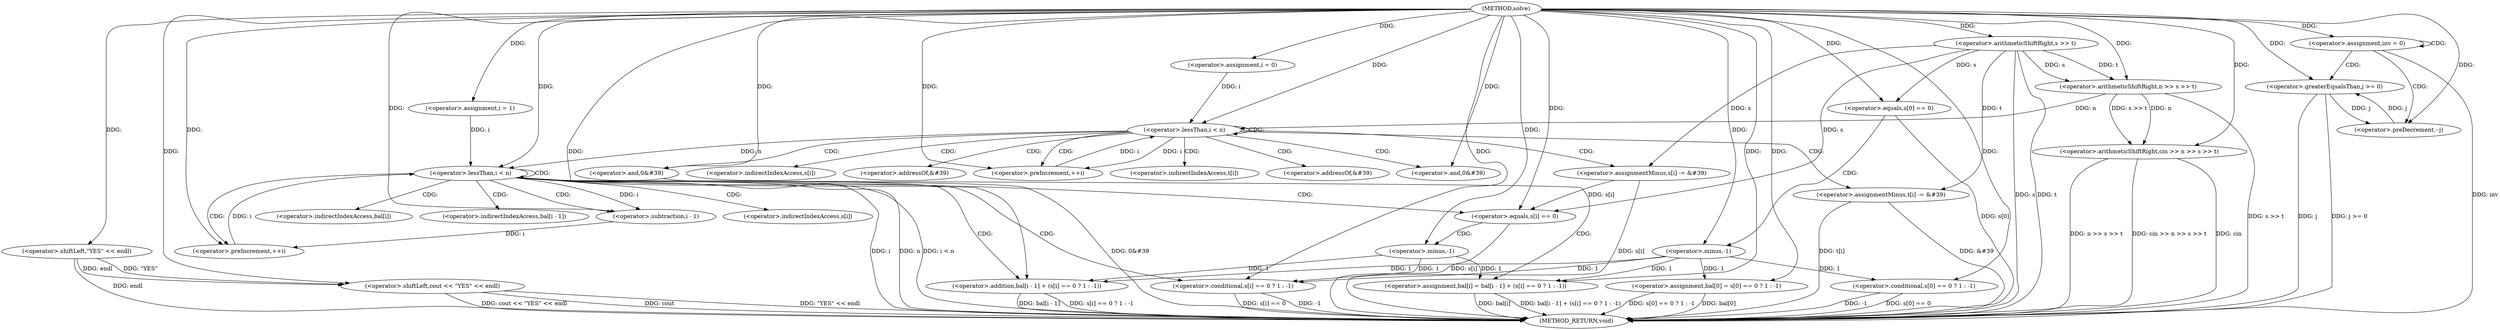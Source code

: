 digraph "solve" {  
"1000101" [label = "(METHOD,solve)" ]
"1000238" [label = "(METHOD_RETURN,void)" ]
"1000106" [label = "(<operator>.arithmeticShiftRight,cin >> n >> s >> t)" ]
"1000143" [label = "(<operator>.assignment,bal[0] = s[0] == 0 ? 1 : -1)" ]
"1000233" [label = "(<operator>.shiftLeft,cout << \"YES\" << endl)" ]
"1000115" [label = "(<operator>.assignment,i = 0)" ]
"1000118" [label = "(<operator>.lessThan,i < n)" ]
"1000121" [label = "(<operator>.preIncrement,++i)" ]
"1000158" [label = "(<operator>.assignment,i = 1)" ]
"1000161" [label = "(<operator>.lessThan,i < n)" ]
"1000164" [label = "(<operator>.preIncrement,++i)" ]
"1000194" [label = "(<operator>.assignment,inv = 0)" ]
"1000197" [label = "(<operator>.greaterEqualsThan,j >= 0)" ]
"1000200" [label = "(<operator>.preDecrement,--j)" ]
"1000108" [label = "(<operator>.arithmeticShiftRight,n >> s >> t)" ]
"1000124" [label = "(<operator>.assignmentMinus,s[i] -= &#39)" ]
"1000130" [label = "(<operator>.and,0&#39)" ]
"1000133" [label = "(<operator>.assignmentMinus,t[i] -= &#39)" ]
"1000139" [label = "(<operator>.and,0&#39)" ]
"1000147" [label = "(<operator>.conditional,s[0] == 0 ? 1 : -1)" ]
"1000167" [label = "(<operator>.assignment,bal[i] = bal[i - 1] + (s[i] == 0 ? 1 : -1))" ]
"1000235" [label = "(<operator>.shiftLeft,\"YES\" << endl)" ]
"1000110" [label = "(<operator>.arithmeticShiftRight,s >> t)" ]
"1000148" [label = "(<operator>.equals,s[0] == 0)" ]
"1000154" [label = "(<operator>.minus,-1)" ]
"1000171" [label = "(<operator>.addition,bal[i - 1] + (s[i] == 0 ? 1 : -1))" ]
"1000177" [label = "(<operator>.conditional,s[i] == 0 ? 1 : -1)" ]
"1000174" [label = "(<operator>.subtraction,i - 1)" ]
"1000178" [label = "(<operator>.equals,s[i] == 0)" ]
"1000184" [label = "(<operator>.minus,-1)" ]
"1000125" [label = "(<operator>.indirectIndexAccess,s[i])" ]
"1000128" [label = "(<operator>.addressOf,&#39)" ]
"1000134" [label = "(<operator>.indirectIndexAccess,t[i])" ]
"1000137" [label = "(<operator>.addressOf,&#39)" ]
"1000168" [label = "(<operator>.indirectIndexAccess,bal[i])" ]
"1000172" [label = "(<operator>.indirectIndexAccess,bal[i - 1])" ]
"1000179" [label = "(<operator>.indirectIndexAccess,s[i])" ]
  "1000110" -> "1000238"  [ label = "DDG: s"] 
  "1000110" -> "1000238"  [ label = "DDG: t"] 
  "1000108" -> "1000238"  [ label = "DDG: s >> t"] 
  "1000106" -> "1000238"  [ label = "DDG: n >> s >> t"] 
  "1000106" -> "1000238"  [ label = "DDG: cin >> n >> s >> t"] 
  "1000143" -> "1000238"  [ label = "DDG: bal[0]"] 
  "1000148" -> "1000238"  [ label = "DDG: s[0]"] 
  "1000147" -> "1000238"  [ label = "DDG: s[0] == 0"] 
  "1000147" -> "1000238"  [ label = "DDG: -1"] 
  "1000143" -> "1000238"  [ label = "DDG: s[0] == 0 ? 1 : -1"] 
  "1000161" -> "1000238"  [ label = "DDG: i"] 
  "1000161" -> "1000238"  [ label = "DDG: n"] 
  "1000161" -> "1000238"  [ label = "DDG: i < n"] 
  "1000194" -> "1000238"  [ label = "DDG: inv"] 
  "1000233" -> "1000238"  [ label = "DDG: cout"] 
  "1000235" -> "1000238"  [ label = "DDG: endl"] 
  "1000233" -> "1000238"  [ label = "DDG: \"YES\" << endl"] 
  "1000233" -> "1000238"  [ label = "DDG: cout << \"YES\" << endl"] 
  "1000197" -> "1000238"  [ label = "DDG: j"] 
  "1000197" -> "1000238"  [ label = "DDG: j >= 0"] 
  "1000167" -> "1000238"  [ label = "DDG: bal[i]"] 
  "1000171" -> "1000238"  [ label = "DDG: bal[i - 1]"] 
  "1000178" -> "1000238"  [ label = "DDG: s[i]"] 
  "1000177" -> "1000238"  [ label = "DDG: s[i] == 0"] 
  "1000177" -> "1000238"  [ label = "DDG: -1"] 
  "1000171" -> "1000238"  [ label = "DDG: s[i] == 0 ? 1 : -1"] 
  "1000167" -> "1000238"  [ label = "DDG: bal[i - 1] + (s[i] == 0 ? 1 : -1)"] 
  "1000124" -> "1000238"  [ label = "DDG: s[i]"] 
  "1000133" -> "1000238"  [ label = "DDG: t[i]"] 
  "1000133" -> "1000238"  [ label = "DDG: &#39"] 
  "1000139" -> "1000238"  [ label = "DDG: 0&#39"] 
  "1000106" -> "1000238"  [ label = "DDG: cin"] 
  "1000154" -> "1000143"  [ label = "DDG: 1"] 
  "1000101" -> "1000143"  [ label = "DDG: "] 
  "1000101" -> "1000106"  [ label = "DDG: "] 
  "1000108" -> "1000106"  [ label = "DDG: s >> t"] 
  "1000108" -> "1000106"  [ label = "DDG: n"] 
  "1000101" -> "1000115"  [ label = "DDG: "] 
  "1000101" -> "1000158"  [ label = "DDG: "] 
  "1000101" -> "1000194"  [ label = "DDG: "] 
  "1000101" -> "1000233"  [ label = "DDG: "] 
  "1000235" -> "1000233"  [ label = "DDG: \"YES\""] 
  "1000235" -> "1000233"  [ label = "DDG: endl"] 
  "1000101" -> "1000108"  [ label = "DDG: "] 
  "1000110" -> "1000108"  [ label = "DDG: t"] 
  "1000110" -> "1000108"  [ label = "DDG: s"] 
  "1000115" -> "1000118"  [ label = "DDG: i"] 
  "1000121" -> "1000118"  [ label = "DDG: i"] 
  "1000101" -> "1000118"  [ label = "DDG: "] 
  "1000108" -> "1000118"  [ label = "DDG: n"] 
  "1000118" -> "1000121"  [ label = "DDG: i"] 
  "1000101" -> "1000121"  [ label = "DDG: "] 
  "1000101" -> "1000147"  [ label = "DDG: "] 
  "1000154" -> "1000147"  [ label = "DDG: 1"] 
  "1000158" -> "1000161"  [ label = "DDG: i"] 
  "1000164" -> "1000161"  [ label = "DDG: i"] 
  "1000101" -> "1000161"  [ label = "DDG: "] 
  "1000118" -> "1000161"  [ label = "DDG: n"] 
  "1000174" -> "1000164"  [ label = "DDG: i"] 
  "1000101" -> "1000164"  [ label = "DDG: "] 
  "1000101" -> "1000167"  [ label = "DDG: "] 
  "1000184" -> "1000167"  [ label = "DDG: 1"] 
  "1000154" -> "1000167"  [ label = "DDG: 1"] 
  "1000200" -> "1000197"  [ label = "DDG: j"] 
  "1000101" -> "1000197"  [ label = "DDG: "] 
  "1000197" -> "1000200"  [ label = "DDG: j"] 
  "1000101" -> "1000200"  [ label = "DDG: "] 
  "1000101" -> "1000235"  [ label = "DDG: "] 
  "1000101" -> "1000110"  [ label = "DDG: "] 
  "1000110" -> "1000124"  [ label = "DDG: s"] 
  "1000101" -> "1000130"  [ label = "DDG: "] 
  "1000110" -> "1000133"  [ label = "DDG: t"] 
  "1000101" -> "1000139"  [ label = "DDG: "] 
  "1000110" -> "1000148"  [ label = "DDG: s"] 
  "1000101" -> "1000148"  [ label = "DDG: "] 
  "1000101" -> "1000154"  [ label = "DDG: "] 
  "1000101" -> "1000171"  [ label = "DDG: "] 
  "1000184" -> "1000171"  [ label = "DDG: 1"] 
  "1000154" -> "1000171"  [ label = "DDG: 1"] 
  "1000101" -> "1000177"  [ label = "DDG: "] 
  "1000184" -> "1000177"  [ label = "DDG: 1"] 
  "1000154" -> "1000177"  [ label = "DDG: 1"] 
  "1000161" -> "1000174"  [ label = "DDG: i"] 
  "1000101" -> "1000174"  [ label = "DDG: "] 
  "1000110" -> "1000178"  [ label = "DDG: s"] 
  "1000124" -> "1000178"  [ label = "DDG: s[i]"] 
  "1000101" -> "1000178"  [ label = "DDG: "] 
  "1000101" -> "1000184"  [ label = "DDG: "] 
  "1000118" -> "1000125"  [ label = "CDG: "] 
  "1000118" -> "1000128"  [ label = "CDG: "] 
  "1000118" -> "1000139"  [ label = "CDG: "] 
  "1000118" -> "1000133"  [ label = "CDG: "] 
  "1000118" -> "1000118"  [ label = "CDG: "] 
  "1000118" -> "1000121"  [ label = "CDG: "] 
  "1000118" -> "1000137"  [ label = "CDG: "] 
  "1000118" -> "1000124"  [ label = "CDG: "] 
  "1000118" -> "1000130"  [ label = "CDG: "] 
  "1000118" -> "1000134"  [ label = "CDG: "] 
  "1000161" -> "1000164"  [ label = "CDG: "] 
  "1000161" -> "1000174"  [ label = "CDG: "] 
  "1000161" -> "1000161"  [ label = "CDG: "] 
  "1000161" -> "1000172"  [ label = "CDG: "] 
  "1000161" -> "1000168"  [ label = "CDG: "] 
  "1000161" -> "1000178"  [ label = "CDG: "] 
  "1000161" -> "1000167"  [ label = "CDG: "] 
  "1000161" -> "1000171"  [ label = "CDG: "] 
  "1000161" -> "1000179"  [ label = "CDG: "] 
  "1000161" -> "1000177"  [ label = "CDG: "] 
  "1000194" -> "1000200"  [ label = "CDG: "] 
  "1000194" -> "1000197"  [ label = "CDG: "] 
  "1000194" -> "1000194"  [ label = "CDG: "] 
  "1000148" -> "1000154"  [ label = "CDG: "] 
  "1000178" -> "1000184"  [ label = "CDG: "] 
}
